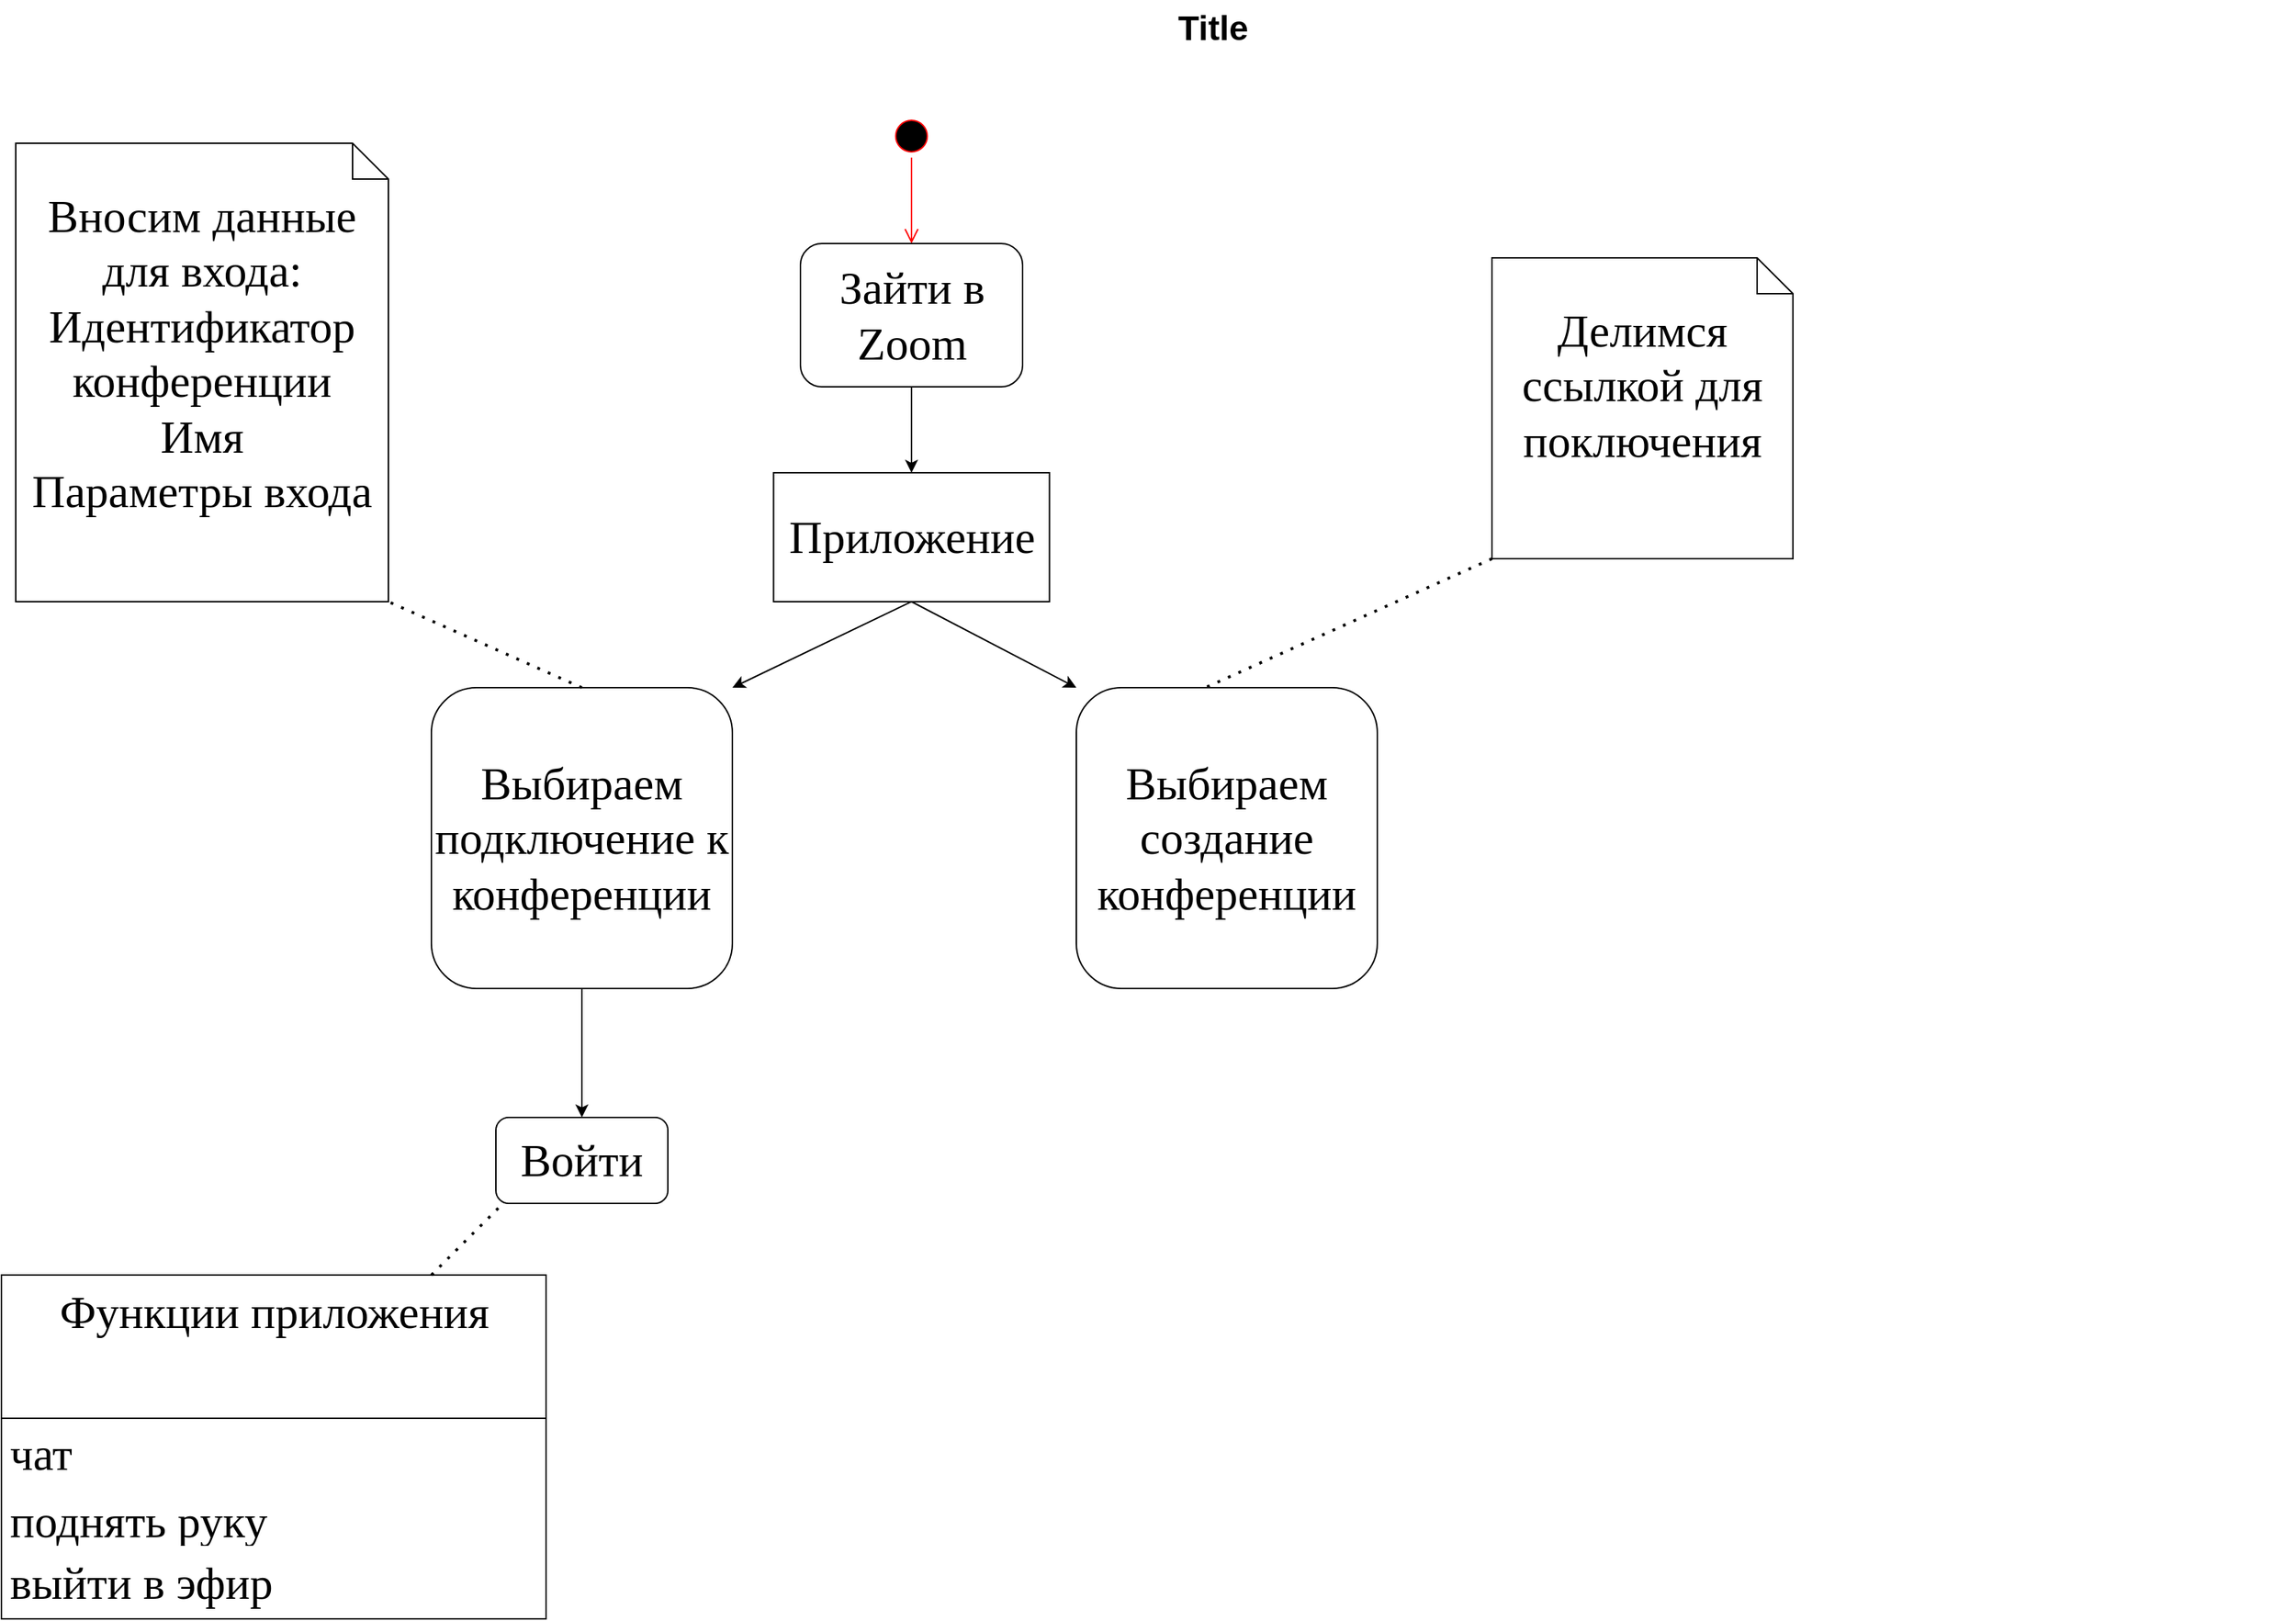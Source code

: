 <mxfile version="15.7.2" type="github">
  <diagram name="Page-1" id="929967ad-93f9-6ef4-fab6-5d389245f69c">
    <mxGraphModel dx="1346" dy="917" grid="1" gridSize="10" guides="1" tooltips="1" connect="1" arrows="1" fold="1" page="1" pageScale="1.5" pageWidth="1169" pageHeight="826" background="none" math="0" shadow="0">
      <root>
        <mxCell id="0" style=";html=1;" />
        <mxCell id="1" style=";html=1;" parent="0" />
        <mxCell id="1672d66443f91eb5-23" value="Title" style="text;strokeColor=none;fillColor=none;html=1;fontSize=24;fontStyle=1;verticalAlign=middle;align=center;" parent="1" vertex="1">
          <mxGeometry x="120" y="40" width="1510" height="40" as="geometry" />
        </mxCell>
        <mxCell id="eQxQ44FI70tk6UVbteph-3" value="" style="ellipse;html=1;shape=startState;fillColor=#000000;strokeColor=#ff0000;" vertex="1" parent="1">
          <mxGeometry x="650" y="120" width="30" height="30" as="geometry" />
        </mxCell>
        <mxCell id="eQxQ44FI70tk6UVbteph-4" value="" style="edgeStyle=orthogonalEdgeStyle;html=1;verticalAlign=bottom;endArrow=open;endSize=8;strokeColor=#ff0000;rounded=0;" edge="1" source="eQxQ44FI70tk6UVbteph-3" parent="1">
          <mxGeometry relative="1" as="geometry">
            <mxPoint x="665" y="210" as="targetPoint" />
          </mxGeometry>
        </mxCell>
        <mxCell id="eQxQ44FI70tk6UVbteph-5" value="Зайти в Zoom" style="rounded=1;whiteSpace=wrap;html=1;fontFamily=Times New Roman;fontSize=32;" vertex="1" parent="1">
          <mxGeometry x="587.5" y="210" width="155" height="100" as="geometry" />
        </mxCell>
        <mxCell id="eQxQ44FI70tk6UVbteph-6" value="Приложение" style="rounded=0;whiteSpace=wrap;html=1;fontFamily=Times New Roman;fontSize=32;" vertex="1" parent="1">
          <mxGeometry x="568.75" y="370" width="192.5" height="90" as="geometry" />
        </mxCell>
        <mxCell id="eQxQ44FI70tk6UVbteph-7" value="" style="endArrow=classic;html=1;rounded=0;fontFamily=Times New Roman;fontSize=32;exitX=0.5;exitY=1;exitDx=0;exitDy=0;entryX=0.5;entryY=0;entryDx=0;entryDy=0;" edge="1" parent="1" source="eQxQ44FI70tk6UVbteph-5" target="eQxQ44FI70tk6UVbteph-6">
          <mxGeometry width="50" height="50" relative="1" as="geometry">
            <mxPoint x="680" y="590" as="sourcePoint" />
            <mxPoint x="665" y="360" as="targetPoint" />
          </mxGeometry>
        </mxCell>
        <mxCell id="eQxQ44FI70tk6UVbteph-8" value="Выбираем создание конференции" style="rounded=1;whiteSpace=wrap;html=1;fontFamily=Times New Roman;fontSize=32;" vertex="1" parent="1">
          <mxGeometry x="780" y="520" width="210" height="210" as="geometry" />
        </mxCell>
        <mxCell id="eQxQ44FI70tk6UVbteph-9" value="Выбираем подключение к конференции" style="rounded=1;whiteSpace=wrap;html=1;fontFamily=Times New Roman;fontSize=32;" vertex="1" parent="1">
          <mxGeometry x="330" y="520" width="210" height="210" as="geometry" />
        </mxCell>
        <mxCell id="eQxQ44FI70tk6UVbteph-10" value="" style="endArrow=classic;html=1;rounded=0;fontFamily=Times New Roman;fontSize=32;exitX=0.5;exitY=1;exitDx=0;exitDy=0;entryX=0;entryY=0;entryDx=0;entryDy=0;" edge="1" parent="1" source="eQxQ44FI70tk6UVbteph-6" target="eQxQ44FI70tk6UVbteph-8">
          <mxGeometry width="50" height="50" relative="1" as="geometry">
            <mxPoint x="680" y="590" as="sourcePoint" />
            <mxPoint x="730" y="540" as="targetPoint" />
          </mxGeometry>
        </mxCell>
        <mxCell id="eQxQ44FI70tk6UVbteph-11" value="" style="endArrow=classic;html=1;rounded=0;fontFamily=Times New Roman;fontSize=32;exitX=0.5;exitY=1;exitDx=0;exitDy=0;entryX=1;entryY=0;entryDx=0;entryDy=0;" edge="1" parent="1" source="eQxQ44FI70tk6UVbteph-6" target="eQxQ44FI70tk6UVbteph-9">
          <mxGeometry width="50" height="50" relative="1" as="geometry">
            <mxPoint x="680" y="590" as="sourcePoint" />
            <mxPoint x="730" y="540" as="targetPoint" />
          </mxGeometry>
        </mxCell>
        <mxCell id="eQxQ44FI70tk6UVbteph-14" value="Вносим данные для входа:&lt;br&gt;Идентификатор конференции&lt;br&gt;Имя&lt;br&gt;Параметры входа" style="shape=note2;boundedLbl=1;whiteSpace=wrap;html=1;size=25;verticalAlign=top;align=center;fontFamily=Times New Roman;fontSize=32;" vertex="1" parent="1">
          <mxGeometry x="40" y="140" width="260" height="320" as="geometry" />
        </mxCell>
        <mxCell id="eQxQ44FI70tk6UVbteph-15" value="" style="endArrow=none;dashed=1;html=1;dashPattern=1 3;strokeWidth=2;rounded=0;fontFamily=Times New Roman;fontSize=32;exitX=0.5;exitY=0;exitDx=0;exitDy=0;entryX=1;entryY=1;entryDx=0;entryDy=0;entryPerimeter=0;" edge="1" parent="1" source="eQxQ44FI70tk6UVbteph-9" target="eQxQ44FI70tk6UVbteph-14">
          <mxGeometry width="50" height="50" relative="1" as="geometry">
            <mxPoint x="640" y="450" as="sourcePoint" />
            <mxPoint x="690" y="400" as="targetPoint" />
          </mxGeometry>
        </mxCell>
        <mxCell id="eQxQ44FI70tk6UVbteph-17" value="Войти" style="rounded=1;whiteSpace=wrap;html=1;fontFamily=Times New Roman;fontSize=32;" vertex="1" parent="1">
          <mxGeometry x="375" y="820" width="120" height="60" as="geometry" />
        </mxCell>
        <mxCell id="eQxQ44FI70tk6UVbteph-19" value="" style="endArrow=classic;html=1;rounded=0;fontFamily=Times New Roman;fontSize=32;entryX=0.5;entryY=0;entryDx=0;entryDy=0;exitX=0.5;exitY=1;exitDx=0;exitDy=0;" edge="1" parent="1" source="eQxQ44FI70tk6UVbteph-9" target="eQxQ44FI70tk6UVbteph-17">
          <mxGeometry width="50" height="50" relative="1" as="geometry">
            <mxPoint x="640" y="740" as="sourcePoint" />
            <mxPoint x="690" y="690" as="targetPoint" />
          </mxGeometry>
        </mxCell>
        <mxCell id="eQxQ44FI70tk6UVbteph-23" value="Делимся ссылкой для поключения" style="shape=note2;boundedLbl=1;whiteSpace=wrap;html=1;size=25;verticalAlign=top;align=center;fontFamily=Times New Roman;fontSize=32;" vertex="1" parent="1">
          <mxGeometry x="1070" y="220" width="210" height="210" as="geometry" />
        </mxCell>
        <mxCell id="eQxQ44FI70tk6UVbteph-24" value="" style="endArrow=none;dashed=1;html=1;dashPattern=1 3;strokeWidth=2;rounded=0;fontFamily=Times New Roman;fontSize=32;exitX=0;exitY=1;exitDx=0;exitDy=0;entryX=1;entryY=1;entryDx=0;entryDy=0;entryPerimeter=0;exitPerimeter=0;" edge="1" parent="1" source="eQxQ44FI70tk6UVbteph-23">
          <mxGeometry width="50" height="50" relative="1" as="geometry">
            <mxPoint x="1005.0" y="580" as="sourcePoint" />
            <mxPoint x="870.0" y="520" as="targetPoint" />
          </mxGeometry>
        </mxCell>
        <mxCell id="eQxQ44FI70tk6UVbteph-43" value="Функции приложения" style="swimlane;fontStyle=0;align=center;verticalAlign=top;childLayout=stackLayout;horizontal=1;startSize=100;horizontalStack=0;resizeParent=1;resizeParentMax=0;resizeLast=0;collapsible=0;marginBottom=0;html=1;fontFamily=Times New Roman;fontSize=32;" vertex="1" parent="1">
          <mxGeometry x="30" y="930" width="380" height="240" as="geometry" />
        </mxCell>
        <mxCell id="eQxQ44FI70tk6UVbteph-44" value="чат" style="text;html=1;strokeColor=none;fillColor=none;align=left;verticalAlign=middle;spacingLeft=4;spacingRight=4;overflow=hidden;rotatable=0;points=[[0,0.5],[1,0.5]];portConstraint=eastwest;fontFamily=Times New Roman;fontSize=32;" vertex="1" parent="eQxQ44FI70tk6UVbteph-43">
          <mxGeometry y="100" width="380" height="50" as="geometry" />
        </mxCell>
        <mxCell id="eQxQ44FI70tk6UVbteph-45" value="поднять руку" style="text;html=1;strokeColor=none;fillColor=none;align=left;verticalAlign=middle;spacingLeft=4;spacingRight=4;overflow=hidden;rotatable=0;points=[[0,0.5],[1,0.5]];portConstraint=eastwest;fontFamily=Times New Roman;fontSize=32;" vertex="1" parent="eQxQ44FI70tk6UVbteph-43">
          <mxGeometry y="150" width="380" height="40" as="geometry" />
        </mxCell>
        <mxCell id="eQxQ44FI70tk6UVbteph-46" value="выйти в эфир" style="text;html=1;strokeColor=none;fillColor=none;align=left;verticalAlign=middle;spacingLeft=4;spacingRight=4;overflow=hidden;rotatable=0;points=[[0,0.5],[1,0.5]];portConstraint=eastwest;fontFamily=Times New Roman;fontSize=32;" vertex="1" parent="eQxQ44FI70tk6UVbteph-43">
          <mxGeometry y="190" width="380" height="50" as="geometry" />
        </mxCell>
        <mxCell id="eQxQ44FI70tk6UVbteph-47" value="" style="endArrow=none;dashed=1;html=1;dashPattern=1 3;strokeWidth=2;rounded=0;fontFamily=Times New Roman;fontSize=32;" edge="1" parent="1">
          <mxGeometry width="50" height="50" relative="1" as="geometry">
            <mxPoint x="330" y="930" as="sourcePoint" />
            <mxPoint x="380" y="880" as="targetPoint" />
          </mxGeometry>
        </mxCell>
      </root>
    </mxGraphModel>
  </diagram>
</mxfile>
